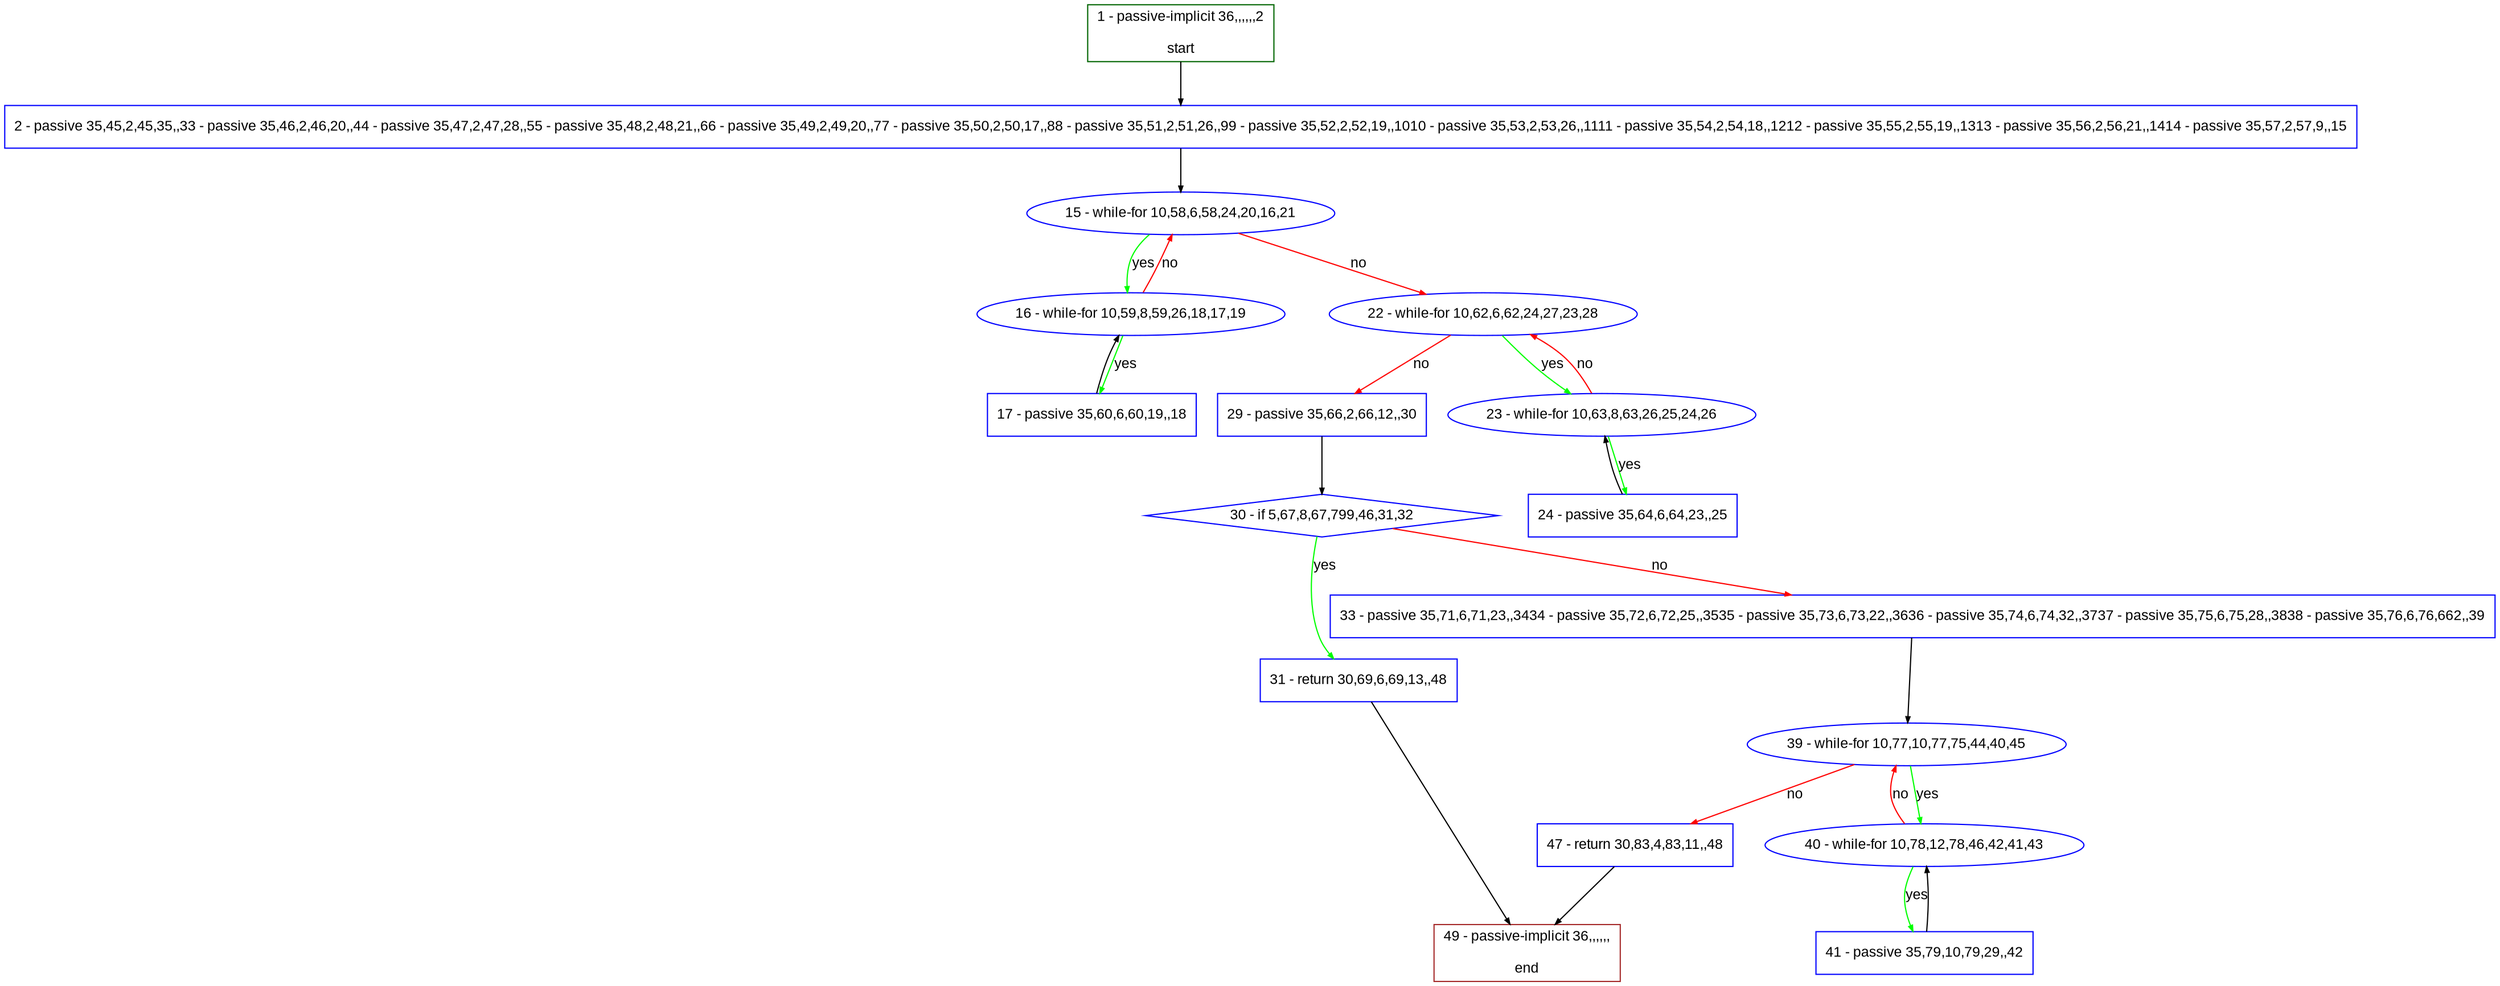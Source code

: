 digraph "" {
  graph [pack="true", label="", fontsize="12", packmode="clust", fontname="Arial", fillcolor="#FFFFCC", bgcolor="white", style="rounded,filled", compound="true"];
  node [node_initialized="no", label="", color="grey", fontsize="12", fillcolor="white", fontname="Arial", style="filled", shape="rectangle", compound="true", fixedsize="false"];
  edge [fontcolor="black", arrowhead="normal", arrowtail="none", arrowsize="0.5", ltail="", label="", color="black", fontsize="12", lhead="", fontname="Arial", dir="forward", compound="true"];
  __N1 [label="2 - passive 35,45,2,45,35,,33 - passive 35,46,2,46,20,,44 - passive 35,47,2,47,28,,55 - passive 35,48,2,48,21,,66 - passive 35,49,2,49,20,,77 - passive 35,50,2,50,17,,88 - passive 35,51,2,51,26,,99 - passive 35,52,2,52,19,,1010 - passive 35,53,2,53,26,,1111 - passive 35,54,2,54,18,,1212 - passive 35,55,2,55,19,,1313 - passive 35,56,2,56,21,,1414 - passive 35,57,2,57,9,,15", color="#0000ff", fillcolor="#ffffff", style="filled", shape="box"];
  __N2 [label="1 - passive-implicit 36,,,,,,2\n\nstart", color="#006400", fillcolor="#ffffff", style="filled", shape="box"];
  __N3 [label="15 - while-for 10,58,6,58,24,20,16,21", color="#0000ff", fillcolor="#ffffff", style="filled", shape="oval"];
  __N4 [label="16 - while-for 10,59,8,59,26,18,17,19", color="#0000ff", fillcolor="#ffffff", style="filled", shape="oval"];
  __N5 [label="22 - while-for 10,62,6,62,24,27,23,28", color="#0000ff", fillcolor="#ffffff", style="filled", shape="oval"];
  __N6 [label="17 - passive 35,60,6,60,19,,18", color="#0000ff", fillcolor="#ffffff", style="filled", shape="box"];
  __N7 [label="23 - while-for 10,63,8,63,26,25,24,26", color="#0000ff", fillcolor="#ffffff", style="filled", shape="oval"];
  __N8 [label="29 - passive 35,66,2,66,12,,30", color="#0000ff", fillcolor="#ffffff", style="filled", shape="box"];
  __N9 [label="24 - passive 35,64,6,64,23,,25", color="#0000ff", fillcolor="#ffffff", style="filled", shape="box"];
  __N10 [label="30 - if 5,67,8,67,799,46,31,32", color="#0000ff", fillcolor="#ffffff", style="filled", shape="diamond"];
  __N11 [label="31 - return 30,69,6,69,13,,48", color="#0000ff", fillcolor="#ffffff", style="filled", shape="box"];
  __N12 [label="33 - passive 35,71,6,71,23,,3434 - passive 35,72,6,72,25,,3535 - passive 35,73,6,73,22,,3636 - passive 35,74,6,74,32,,3737 - passive 35,75,6,75,28,,3838 - passive 35,76,6,76,662,,39", color="#0000ff", fillcolor="#ffffff", style="filled", shape="box"];
  __N13 [label="49 - passive-implicit 36,,,,,,\n\nend", color="#a52a2a", fillcolor="#ffffff", style="filled", shape="box"];
  __N14 [label="39 - while-for 10,77,10,77,75,44,40,45", color="#0000ff", fillcolor="#ffffff", style="filled", shape="oval"];
  __N15 [label="40 - while-for 10,78,12,78,46,42,41,43", color="#0000ff", fillcolor="#ffffff", style="filled", shape="oval"];
  __N16 [label="47 - return 30,83,4,83,11,,48", color="#0000ff", fillcolor="#ffffff", style="filled", shape="box"];
  __N17 [label="41 - passive 35,79,10,79,29,,42", color="#0000ff", fillcolor="#ffffff", style="filled", shape="box"];
  __N2 -> __N1 [arrowhead="normal", arrowtail="none", color="#000000", label="", dir="forward"];
  __N1 -> __N3 [arrowhead="normal", arrowtail="none", color="#000000", label="", dir="forward"];
  __N3 -> __N4 [arrowhead="normal", arrowtail="none", color="#00ff00", label="yes", dir="forward"];
  __N4 -> __N3 [arrowhead="normal", arrowtail="none", color="#ff0000", label="no", dir="forward"];
  __N3 -> __N5 [arrowhead="normal", arrowtail="none", color="#ff0000", label="no", dir="forward"];
  __N4 -> __N6 [arrowhead="normal", arrowtail="none", color="#00ff00", label="yes", dir="forward"];
  __N6 -> __N4 [arrowhead="normal", arrowtail="none", color="#000000", label="", dir="forward"];
  __N5 -> __N7 [arrowhead="normal", arrowtail="none", color="#00ff00", label="yes", dir="forward"];
  __N7 -> __N5 [arrowhead="normal", arrowtail="none", color="#ff0000", label="no", dir="forward"];
  __N5 -> __N8 [arrowhead="normal", arrowtail="none", color="#ff0000", label="no", dir="forward"];
  __N7 -> __N9 [arrowhead="normal", arrowtail="none", color="#00ff00", label="yes", dir="forward"];
  __N9 -> __N7 [arrowhead="normal", arrowtail="none", color="#000000", label="", dir="forward"];
  __N8 -> __N10 [arrowhead="normal", arrowtail="none", color="#000000", label="", dir="forward"];
  __N10 -> __N11 [arrowhead="normal", arrowtail="none", color="#00ff00", label="yes", dir="forward"];
  __N10 -> __N12 [arrowhead="normal", arrowtail="none", color="#ff0000", label="no", dir="forward"];
  __N11 -> __N13 [arrowhead="normal", arrowtail="none", color="#000000", label="", dir="forward"];
  __N12 -> __N14 [arrowhead="normal", arrowtail="none", color="#000000", label="", dir="forward"];
  __N14 -> __N15 [arrowhead="normal", arrowtail="none", color="#00ff00", label="yes", dir="forward"];
  __N15 -> __N14 [arrowhead="normal", arrowtail="none", color="#ff0000", label="no", dir="forward"];
  __N14 -> __N16 [arrowhead="normal", arrowtail="none", color="#ff0000", label="no", dir="forward"];
  __N15 -> __N17 [arrowhead="normal", arrowtail="none", color="#00ff00", label="yes", dir="forward"];
  __N17 -> __N15 [arrowhead="normal", arrowtail="none", color="#000000", label="", dir="forward"];
  __N16 -> __N13 [arrowhead="normal", arrowtail="none", color="#000000", label="", dir="forward"];
}
